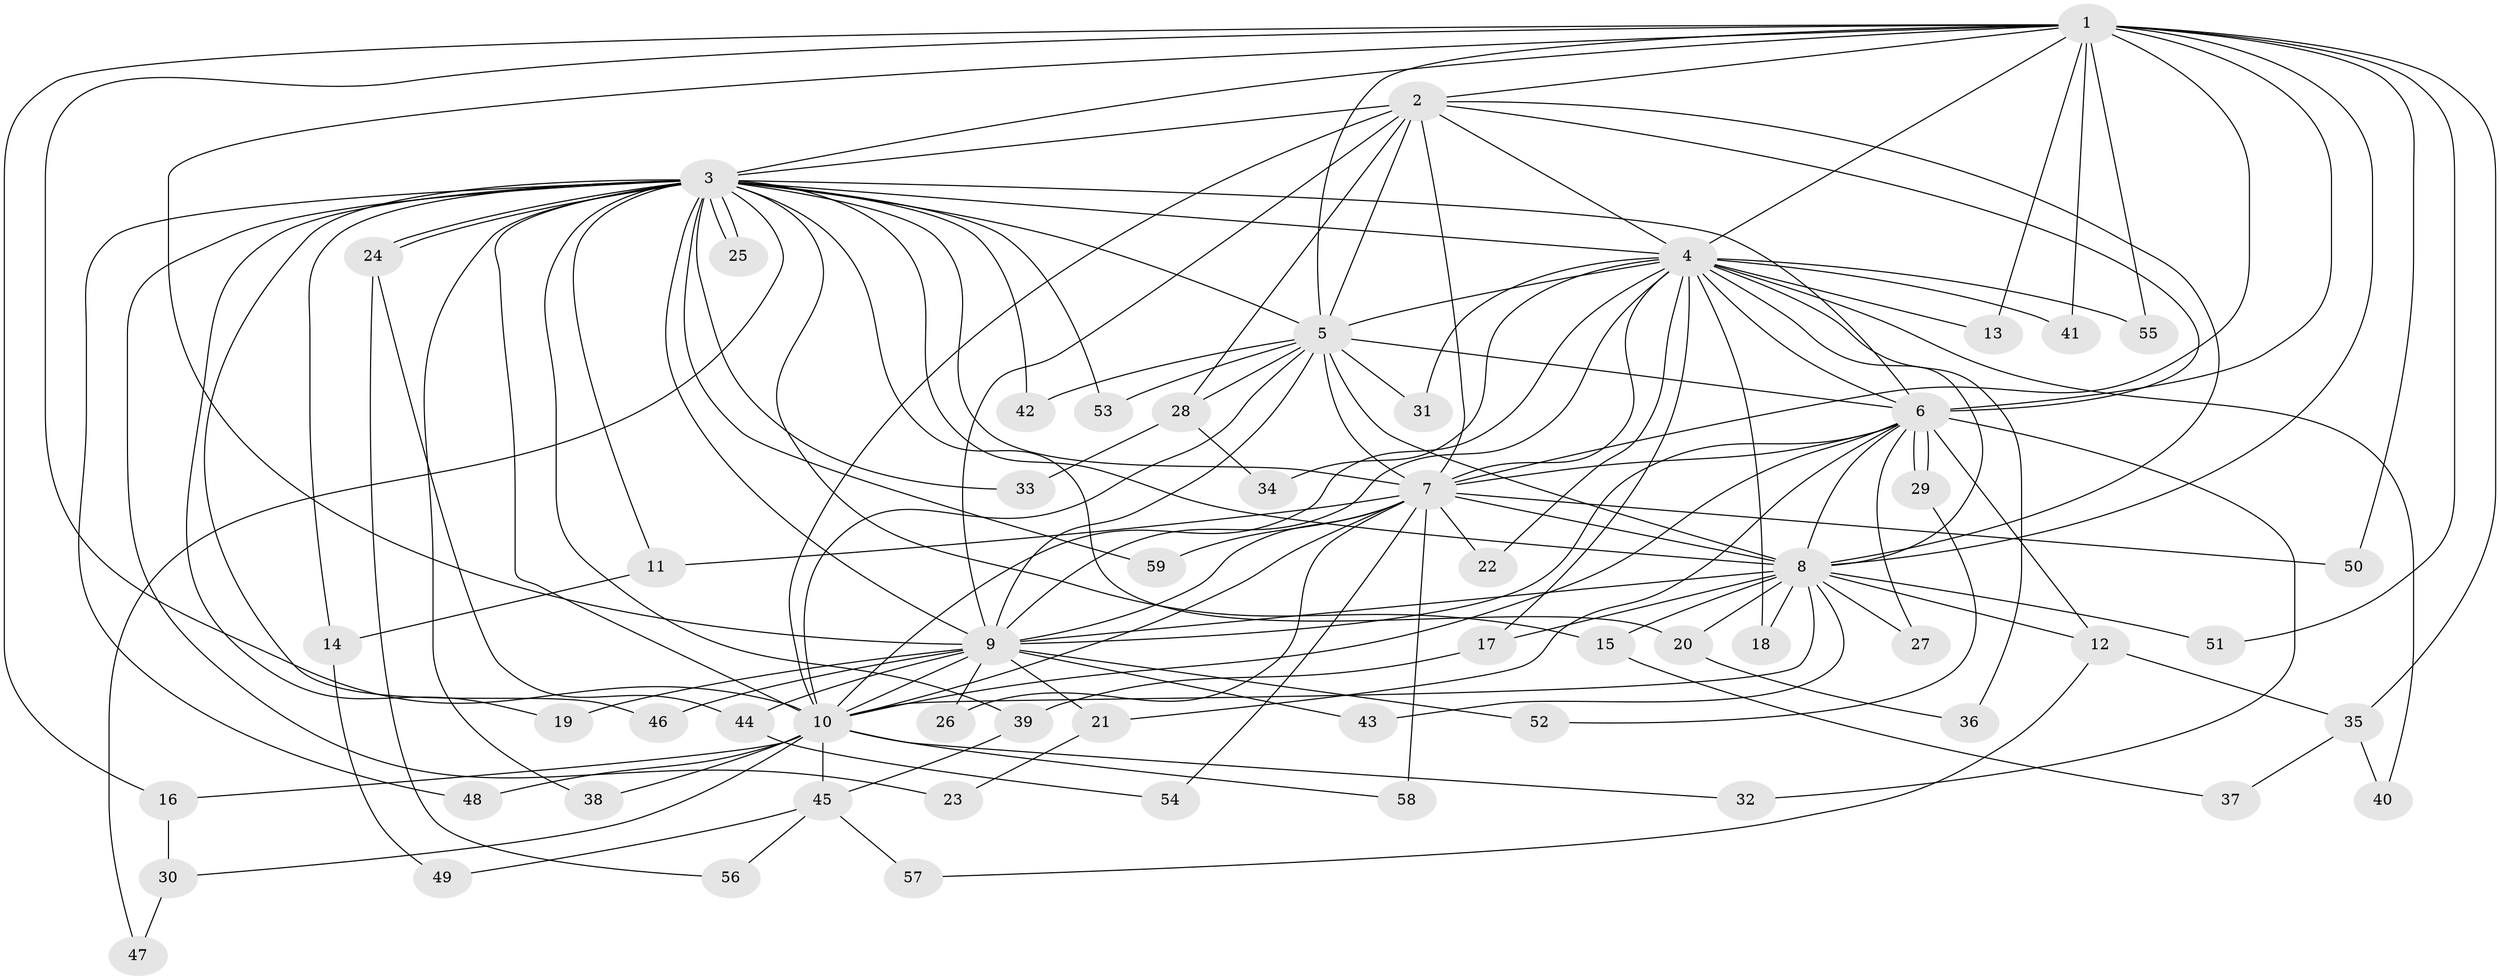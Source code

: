 // coarse degree distribution, {10: 0.06666666666666667, 21: 0.03333333333333333, 7: 0.06666666666666667, 9: 0.03333333333333333, 13: 0.03333333333333333, 12: 0.03333333333333333, 6: 0.03333333333333333, 3: 0.23333333333333334, 4: 0.06666666666666667, 2: 0.3333333333333333, 1: 0.03333333333333333, 5: 0.03333333333333333}
// Generated by graph-tools (version 1.1) at 2025/49/03/04/25 22:49:34]
// undirected, 59 vertices, 143 edges
graph export_dot {
  node [color=gray90,style=filled];
  1;
  2;
  3;
  4;
  5;
  6;
  7;
  8;
  9;
  10;
  11;
  12;
  13;
  14;
  15;
  16;
  17;
  18;
  19;
  20;
  21;
  22;
  23;
  24;
  25;
  26;
  27;
  28;
  29;
  30;
  31;
  32;
  33;
  34;
  35;
  36;
  37;
  38;
  39;
  40;
  41;
  42;
  43;
  44;
  45;
  46;
  47;
  48;
  49;
  50;
  51;
  52;
  53;
  54;
  55;
  56;
  57;
  58;
  59;
  1 -- 2;
  1 -- 3;
  1 -- 4;
  1 -- 5;
  1 -- 6;
  1 -- 7;
  1 -- 8;
  1 -- 9;
  1 -- 10;
  1 -- 13;
  1 -- 16;
  1 -- 35;
  1 -- 41;
  1 -- 50;
  1 -- 51;
  1 -- 55;
  2 -- 3;
  2 -- 4;
  2 -- 5;
  2 -- 6;
  2 -- 7;
  2 -- 8;
  2 -- 9;
  2 -- 10;
  2 -- 28;
  3 -- 4;
  3 -- 5;
  3 -- 6;
  3 -- 7;
  3 -- 8;
  3 -- 9;
  3 -- 10;
  3 -- 11;
  3 -- 14;
  3 -- 15;
  3 -- 19;
  3 -- 20;
  3 -- 23;
  3 -- 24;
  3 -- 24;
  3 -- 25;
  3 -- 25;
  3 -- 33;
  3 -- 38;
  3 -- 39;
  3 -- 42;
  3 -- 46;
  3 -- 47;
  3 -- 48;
  3 -- 53;
  3 -- 59;
  4 -- 5;
  4 -- 6;
  4 -- 7;
  4 -- 8;
  4 -- 9;
  4 -- 10;
  4 -- 13;
  4 -- 17;
  4 -- 18;
  4 -- 22;
  4 -- 31;
  4 -- 34;
  4 -- 36;
  4 -- 40;
  4 -- 41;
  4 -- 55;
  5 -- 6;
  5 -- 7;
  5 -- 8;
  5 -- 9;
  5 -- 10;
  5 -- 28;
  5 -- 31;
  5 -- 42;
  5 -- 53;
  6 -- 7;
  6 -- 8;
  6 -- 9;
  6 -- 10;
  6 -- 12;
  6 -- 21;
  6 -- 27;
  6 -- 29;
  6 -- 29;
  6 -- 32;
  7 -- 8;
  7 -- 9;
  7 -- 10;
  7 -- 11;
  7 -- 22;
  7 -- 26;
  7 -- 50;
  7 -- 54;
  7 -- 58;
  7 -- 59;
  8 -- 9;
  8 -- 10;
  8 -- 12;
  8 -- 15;
  8 -- 17;
  8 -- 18;
  8 -- 20;
  8 -- 27;
  8 -- 43;
  8 -- 51;
  9 -- 10;
  9 -- 19;
  9 -- 21;
  9 -- 26;
  9 -- 43;
  9 -- 44;
  9 -- 46;
  9 -- 52;
  10 -- 16;
  10 -- 30;
  10 -- 32;
  10 -- 38;
  10 -- 45;
  10 -- 48;
  10 -- 58;
  11 -- 14;
  12 -- 35;
  12 -- 57;
  14 -- 49;
  15 -- 37;
  16 -- 30;
  17 -- 39;
  20 -- 36;
  21 -- 23;
  24 -- 44;
  24 -- 56;
  28 -- 33;
  28 -- 34;
  29 -- 52;
  30 -- 47;
  35 -- 37;
  35 -- 40;
  39 -- 45;
  44 -- 54;
  45 -- 49;
  45 -- 56;
  45 -- 57;
}

